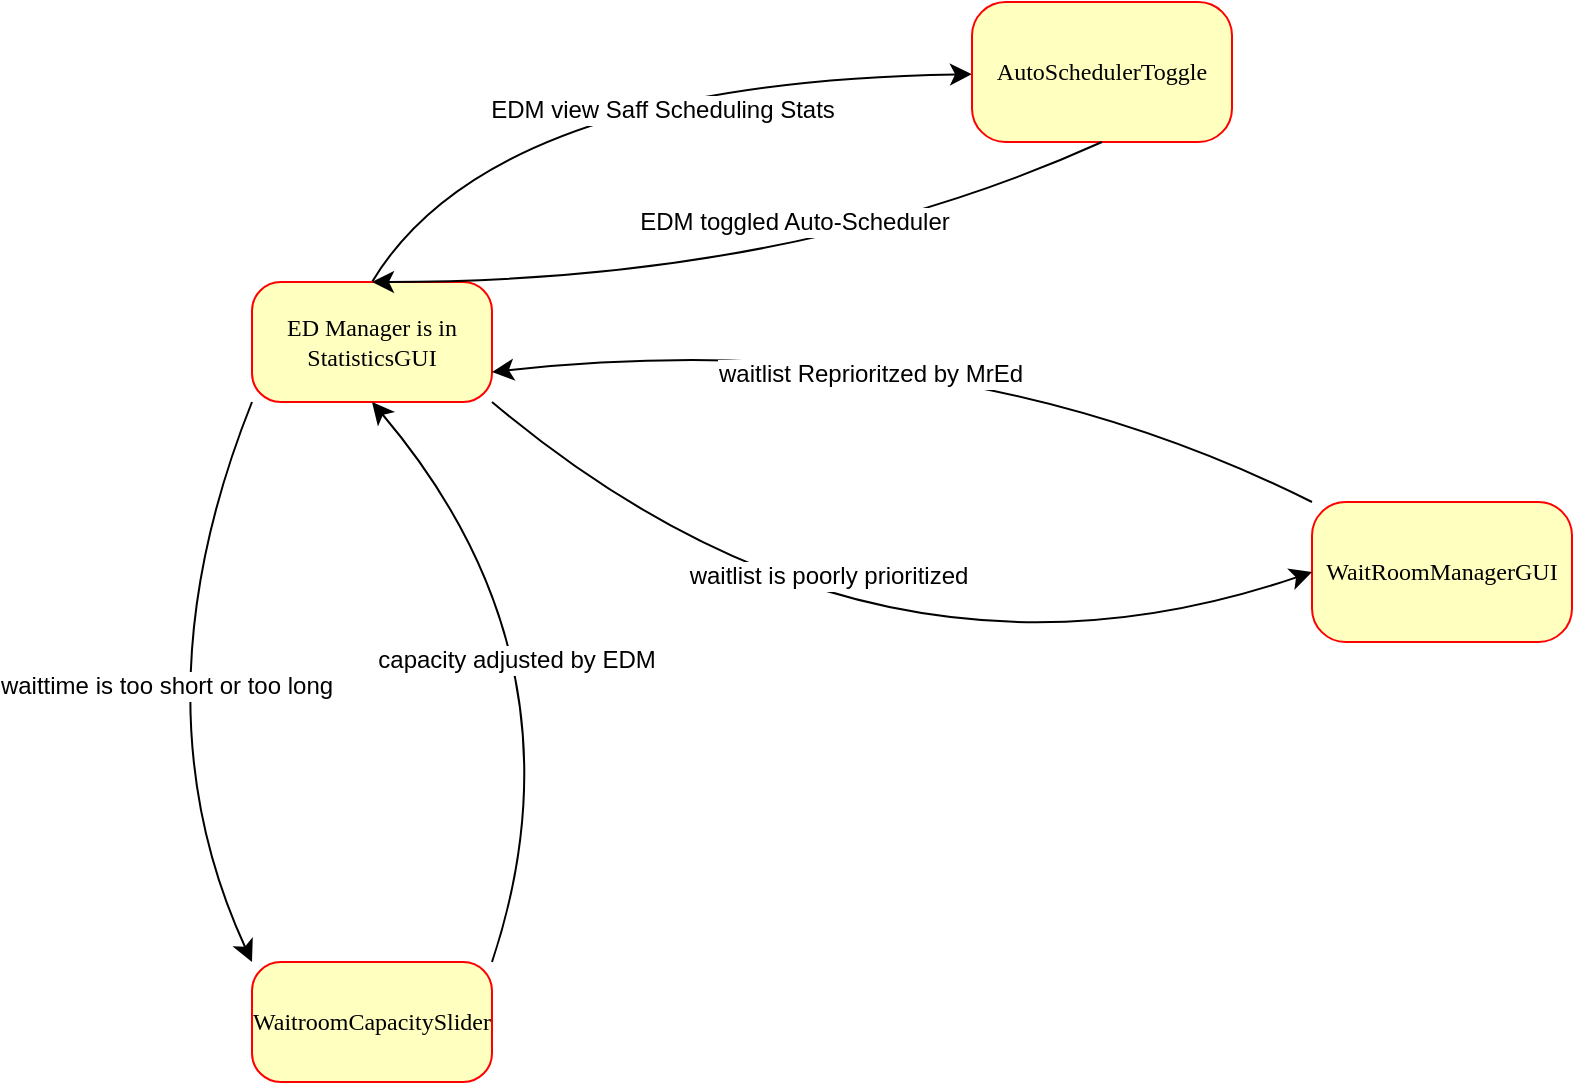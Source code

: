 <mxfile version="24.7.17">
  <diagram name="Page-1" id="58cdce13-f638-feb5-8d6f-7d28b1aa9fa0">
    <mxGraphModel dx="915" dy="1691" grid="1" gridSize="10" guides="1" tooltips="1" connect="1" arrows="1" fold="1" page="1" pageScale="1" pageWidth="1100" pageHeight="850" background="none" math="0" shadow="0">
      <root>
        <mxCell id="0" />
        <mxCell id="1" parent="0" />
        <mxCell id="udmGXA6qzwontc74sRsV-8" value="" style="edgeStyle=none;curved=1;rounded=0;orthogonalLoop=1;jettySize=auto;html=1;fontSize=12;startSize=8;endSize=8;exitX=0.5;exitY=0;exitDx=0;exitDy=0;" edge="1" parent="1" source="382b91b5511bd0f7-6" target="udmGXA6qzwontc74sRsV-7">
          <mxGeometry relative="1" as="geometry">
            <Array as="points">
              <mxPoint x="360" y="30" />
            </Array>
          </mxGeometry>
        </mxCell>
        <mxCell id="udmGXA6qzwontc74sRsV-13" value="EDM view Saff Scheduling Stats" style="edgeLabel;html=1;align=center;verticalAlign=middle;resizable=0;points=[];fontSize=12;" vertex="1" connectable="0" parent="udmGXA6qzwontc74sRsV-8">
          <mxGeometry x="0.131" y="-15" relative="1" as="geometry">
            <mxPoint as="offset" />
          </mxGeometry>
        </mxCell>
        <mxCell id="382b91b5511bd0f7-6" value="ED Manager is in StatisticsGUI" style="rounded=1;whiteSpace=wrap;html=1;arcSize=24;fillColor=#ffffc0;strokeColor=#ff0000;shadow=0;comic=0;labelBackgroundColor=none;fontFamily=Verdana;fontSize=12;fontColor=#000000;align=center;" parent="1" vertex="1">
          <mxGeometry x="240" y="130" width="120" height="60" as="geometry" />
        </mxCell>
        <mxCell id="udmGXA6qzwontc74sRsV-16" style="edgeStyle=none;curved=1;rounded=0;orthogonalLoop=1;jettySize=auto;html=1;exitX=0;exitY=0;exitDx=0;exitDy=0;entryX=1;entryY=0.75;entryDx=0;entryDy=0;fontSize=12;startSize=8;endSize=8;" edge="1" parent="1" source="382b91b5511bd0f7-9" target="382b91b5511bd0f7-6">
          <mxGeometry relative="1" as="geometry">
            <Array as="points">
              <mxPoint x="590" y="150" />
            </Array>
          </mxGeometry>
        </mxCell>
        <mxCell id="udmGXA6qzwontc74sRsV-17" value="waitlist Reprioritzed by MrEd" style="edgeLabel;html=1;align=center;verticalAlign=middle;resizable=0;points=[];fontSize=12;" vertex="1" connectable="0" parent="udmGXA6qzwontc74sRsV-16">
          <mxGeometry x="0.138" y="21" relative="1" as="geometry">
            <mxPoint x="1" as="offset" />
          </mxGeometry>
        </mxCell>
        <mxCell id="382b91b5511bd0f7-9" value="WaitRoomManagerGUI" style="rounded=1;whiteSpace=wrap;html=1;arcSize=24;fillColor=#ffffc0;strokeColor=#ff0000;shadow=0;comic=0;labelBackgroundColor=none;fontFamily=Verdana;fontSize=12;fontColor=#000000;align=center;" parent="1" vertex="1">
          <mxGeometry x="770" y="240" width="130" height="70" as="geometry" />
        </mxCell>
        <mxCell id="udmGXA6qzwontc74sRsV-2" value="WaitroomCapacitySlider" style="rounded=1;whiteSpace=wrap;html=1;arcSize=24;fillColor=#ffffc0;strokeColor=#ff0000;shadow=0;comic=0;labelBackgroundColor=none;fontFamily=Verdana;fontSize=12;fontColor=#000000;align=center;" vertex="1" parent="1">
          <mxGeometry x="240" y="470" width="120" height="60" as="geometry" />
        </mxCell>
        <mxCell id="udmGXA6qzwontc74sRsV-7" value="AutoSchedulerToggle" style="rounded=1;whiteSpace=wrap;html=1;arcSize=24;fillColor=#ffffc0;strokeColor=#ff0000;shadow=0;comic=0;labelBackgroundColor=none;fontFamily=Verdana;fontSize=12;fontColor=#000000;align=center;" vertex="1" parent="1">
          <mxGeometry x="600" y="-10" width="130" height="70" as="geometry" />
        </mxCell>
        <mxCell id="udmGXA6qzwontc74sRsV-11" value="" style="edgeStyle=none;orthogonalLoop=1;jettySize=auto;html=1;rounded=0;fontSize=12;startSize=8;endSize=8;curved=1;exitX=0.5;exitY=1;exitDx=0;exitDy=0;entryX=0.5;entryY=0;entryDx=0;entryDy=0;" edge="1" parent="1" source="udmGXA6qzwontc74sRsV-7" target="382b91b5511bd0f7-6">
          <mxGeometry width="140" relative="1" as="geometry">
            <mxPoint x="460" y="370" as="sourcePoint" />
            <mxPoint x="600" y="370" as="targetPoint" />
            <Array as="points">
              <mxPoint x="510" y="130" />
            </Array>
          </mxGeometry>
        </mxCell>
        <mxCell id="udmGXA6qzwontc74sRsV-12" value="EDM toggled Auto-Scheduler" style="edgeLabel;html=1;align=center;verticalAlign=middle;resizable=0;points=[];fontSize=12;" vertex="1" connectable="0" parent="udmGXA6qzwontc74sRsV-11">
          <mxGeometry x="0.045" y="-38" relative="1" as="geometry">
            <mxPoint x="29" y="8" as="offset" />
          </mxGeometry>
        </mxCell>
        <mxCell id="udmGXA6qzwontc74sRsV-14" value="" style="edgeStyle=none;orthogonalLoop=1;jettySize=auto;html=1;rounded=0;fontSize=12;startSize=8;endSize=8;curved=1;exitX=1;exitY=1;exitDx=0;exitDy=0;entryX=0;entryY=0.5;entryDx=0;entryDy=0;" edge="1" parent="1" source="382b91b5511bd0f7-6" target="382b91b5511bd0f7-9">
          <mxGeometry width="140" relative="1" as="geometry">
            <mxPoint x="460" y="320" as="sourcePoint" />
            <mxPoint x="600" y="320" as="targetPoint" />
            <Array as="points">
              <mxPoint x="550" y="350" />
            </Array>
          </mxGeometry>
        </mxCell>
        <mxCell id="udmGXA6qzwontc74sRsV-18" value="waitlist is poorly prioritized" style="edgeLabel;html=1;align=center;verticalAlign=middle;resizable=0;points=[];fontSize=12;" vertex="1" connectable="0" parent="udmGXA6qzwontc74sRsV-14">
          <mxGeometry x="-0.235" y="42" relative="1" as="geometry">
            <mxPoint as="offset" />
          </mxGeometry>
        </mxCell>
        <mxCell id="udmGXA6qzwontc74sRsV-19" value="" style="edgeStyle=none;orthogonalLoop=1;jettySize=auto;html=1;rounded=0;fontSize=12;startSize=8;endSize=8;curved=1;exitX=0;exitY=1;exitDx=0;exitDy=0;entryX=0;entryY=0;entryDx=0;entryDy=0;" edge="1" parent="1" source="382b91b5511bd0f7-6" target="udmGXA6qzwontc74sRsV-2">
          <mxGeometry width="140" relative="1" as="geometry">
            <mxPoint x="460" y="320" as="sourcePoint" />
            <mxPoint x="600" y="320" as="targetPoint" />
            <Array as="points">
              <mxPoint x="180" y="340" />
            </Array>
          </mxGeometry>
        </mxCell>
        <mxCell id="udmGXA6qzwontc74sRsV-20" value="waittime is too short or too long" style="edgeLabel;html=1;align=center;verticalAlign=middle;resizable=0;points=[];fontSize=12;" vertex="1" connectable="0" parent="udmGXA6qzwontc74sRsV-19">
          <mxGeometry x="-0.037" y="12" relative="1" as="geometry">
            <mxPoint y="1" as="offset" />
          </mxGeometry>
        </mxCell>
        <mxCell id="udmGXA6qzwontc74sRsV-21" value="" style="edgeStyle=none;orthogonalLoop=1;jettySize=auto;html=1;rounded=0;fontSize=12;startSize=8;endSize=8;curved=1;exitX=1;exitY=0;exitDx=0;exitDy=0;entryX=0.5;entryY=1;entryDx=0;entryDy=0;" edge="1" parent="1" source="udmGXA6qzwontc74sRsV-2" target="382b91b5511bd0f7-6">
          <mxGeometry width="140" relative="1" as="geometry">
            <mxPoint x="460" y="360" as="sourcePoint" />
            <mxPoint x="600" y="360" as="targetPoint" />
            <Array as="points">
              <mxPoint x="410" y="320" />
            </Array>
          </mxGeometry>
        </mxCell>
        <mxCell id="udmGXA6qzwontc74sRsV-22" value="capacity adjusted by EDM" style="edgeLabel;html=1;align=center;verticalAlign=middle;resizable=0;points=[];fontSize=12;" vertex="1" connectable="0" parent="udmGXA6qzwontc74sRsV-21">
          <mxGeometry x="0.121" y="28" relative="1" as="geometry">
            <mxPoint as="offset" />
          </mxGeometry>
        </mxCell>
      </root>
    </mxGraphModel>
  </diagram>
</mxfile>
